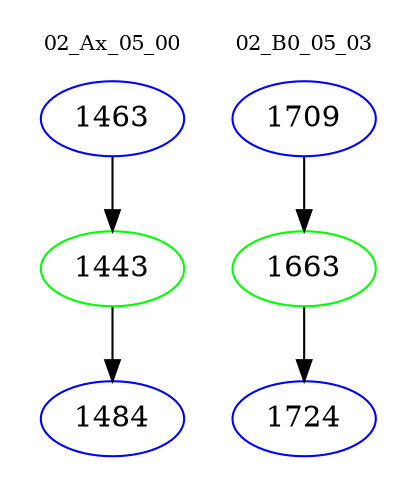 digraph{
subgraph cluster_0 {
color = white
label = "02_Ax_05_00";
fontsize=10;
T0_1463 [label="1463", color="blue"]
T0_1463 -> T0_1443 [color="black"]
T0_1443 [label="1443", color="green"]
T0_1443 -> T0_1484 [color="black"]
T0_1484 [label="1484", color="blue"]
}
subgraph cluster_1 {
color = white
label = "02_B0_05_03";
fontsize=10;
T1_1709 [label="1709", color="blue"]
T1_1709 -> T1_1663 [color="black"]
T1_1663 [label="1663", color="green"]
T1_1663 -> T1_1724 [color="black"]
T1_1724 [label="1724", color="blue"]
}
}
